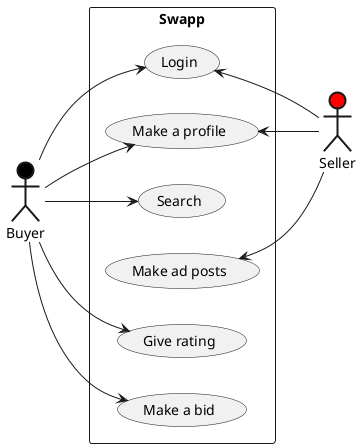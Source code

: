 @startuml use-case-diagram
left to right direction

actor "Buyer" #black;line.bold;

actor "Seller" #red;line.bold;



rectangle Swapp {
  usecase "Login" as UC1
  usecase "Make a profile" as UC2
  usecase "Search" as UC3
  usecase "Make ad posts" as UC4
  usecase "Give rating" as UC5
  usecase "Make a bid" as UC6

Buyer --> UC1
UC1 <-- Seller
Buyer --> UC2
UC2 <-- Seller 
Buyer --> UC3
UC4 <-- Seller
Buyer --> UC5
Buyer --> UC6
}

@enduml